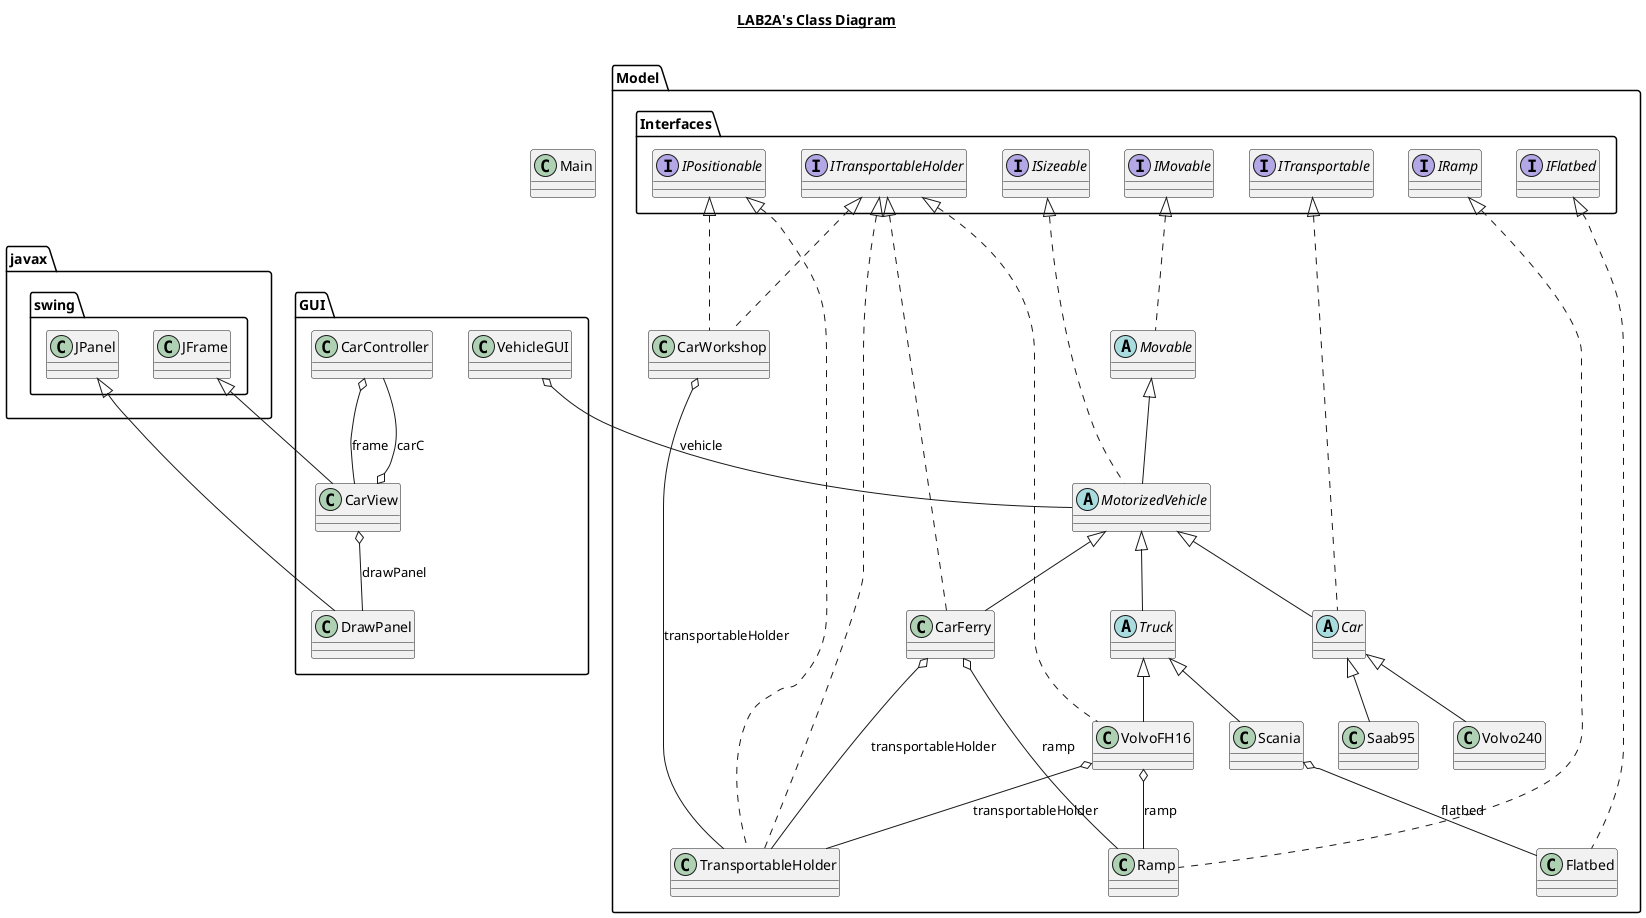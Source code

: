 @startuml

title __LAB2A's Class Diagram__\n

class Main



class GUI.CarController
class GUI.CarView
class GUI.DrawPanel
class GUI.VehicleGUI



interface Model.Interfaces.IFlatbed
interface Model.Interfaces.IMovable
interface Model.Interfaces.IPositionable
interface Model.Interfaces.IRamp
interface Model.Interfaces.ISizeable
interface Model.Interfaces.ITransportable
interface Model.Interfaces.ITransportableHolder

abstract class Model.Car
class Model.CarFerry
class Model.CarWorkshop
class Model.Flatbed
abstract class Model.MotorizedVehicle
abstract class Model.Movable
class Model.Ramp
class Model.Saab95
class Model.Scania
class Model.TransportableHolder
abstract class Model.Truck
class Model.Volvo240
class Model.VolvoFH16



GUI.CarController o-- GUI.CarView : frame
GUI.CarView -up-|> javax.swing.JFrame
GUI.CarView o-- GUI.CarController : carC
GUI.CarView o-- GUI.DrawPanel : drawPanel
GUI.DrawPanel -up-|> javax.swing.JPanel
GUI.VehicleGUI o-- Model.MotorizedVehicle : vehicle
Model.Car .up.|> Model.Interfaces.ITransportable
Model.Car -up-|> Model.MotorizedVehicle
Model.CarFerry .up.|> Model.Interfaces.ITransportableHolder
Model.CarFerry -up-|> Model.MotorizedVehicle
Model.CarFerry o-- Model.Ramp : ramp
Model.CarFerry o-- Model.TransportableHolder : transportableHolder
Model.CarWorkshop .up.|> Model.Interfaces.IPositionable
Model.CarWorkshop .up.|> Model.Interfaces.ITransportableHolder
Model.CarWorkshop o-- Model.TransportableHolder : transportableHolder
Model.Flatbed .up.|> Model.Interfaces.IFlatbed
Model.MotorizedVehicle .up.|> Model.Interfaces.ISizeable
Model.MotorizedVehicle -up-|> Model.Movable
Model.Movable .up.|> Model.Interfaces.IMovable
Model.Movable o-- Model.Interfaces.IMovable.Direction : currentDirection
Model.Ramp .up.|> Model.Interfaces.IRamp
Model.Saab95 -up-|> Model.Car
Model.Scania -up-|> Model.Truck
Model.Scania o-- Model.Flatbed : flatbed
Model.TransportableHolder .up.|> Model.Interfaces.IPositionable
Model.TransportableHolder .up.|> Model.Interfaces.ITransportableHolder
Model.Truck -up-|> Model.MotorizedVehicle
Model.Volvo240 -up-|> Model.Car
Model.VolvoFH16 .up.|> Model.Interfaces.ITransportableHolder
Model.VolvoFH16 -up-|> Model.Truck
Model.VolvoFH16 o-- Model.Ramp : ramp
Model.VolvoFH16 o-- Model.TransportableHolder : transportableHolder

@enduml
